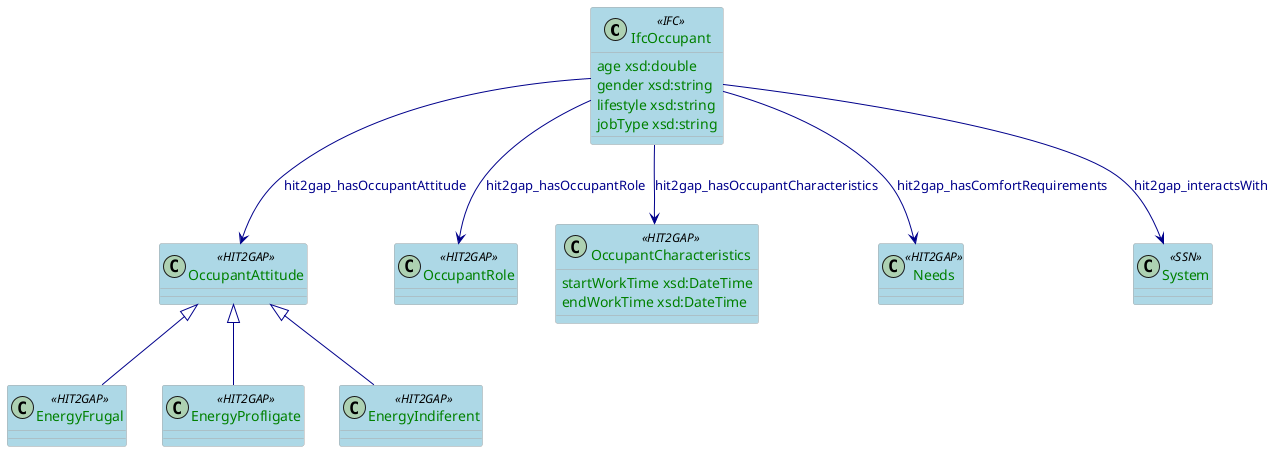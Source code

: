 @startuml

@startuml
skinparam class {
  ArrowColor DarkBlue
  ArrowFontColor DarkBlue
  BackgroundColor LightBlue
  BorderColor DarkGrey
}
skinparam stereotypeCBackgroundColor Wheat
skinparam classAttributeFontColor  Green

class IfcOccupant <<IFC>>{
  age xsd:double
  gender xsd:string
  lifestyle xsd:string
  jobType xsd:string
}

class OccupantAttitude <<HIT2GAP>>{
}

class OccupantRole <<HIT2GAP>>{

}

class OccupantCharacteristics <<HIT2GAP>>{
  startWorkTime xsd:DateTime
  endWorkTime xsd:DateTime
}

class Needs <<HIT2GAP>>{

}

class System <<SSN>>{

}

class EnergyFrugal <<HIT2GAP>>{

}

class EnergyProfligate <<HIT2GAP>>{

}

class EnergyIndiferent <<HIT2GAP>>{

}

OccupantAttitude <|-- EnergyFrugal
OccupantAttitude <|-- EnergyProfligate
OccupantAttitude <|-- EnergyIndiferent


IfcOccupant --> OccupantRole: hit2gap_hasOccupantRole
IfcOccupant --> OccupantCharacteristics: hit2gap_hasOccupantCharacteristics
IfcOccupant --> Needs: hit2gap_hasComfortRequirements
IfcOccupant --> OccupantAttitude:hit2gap_hasOccupantAttitude
IfcOccupant --> System:hit2gap_interactsWith



@enduml